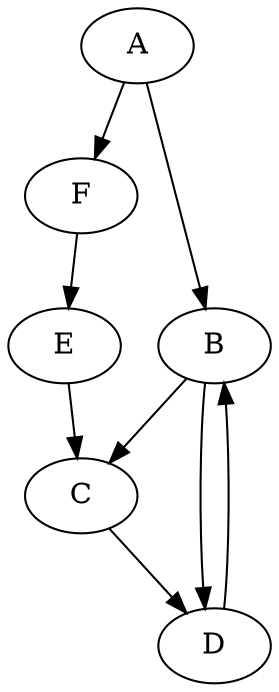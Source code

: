 digraph G {
    // Define nodes
   A;
B;
C;
D;
E;
F;

// Define directed edges
   A -> B;
B -> C;
B -> D;
E -> C;
D -> B;
C -> D;
A -> F;
F -> E;
}
